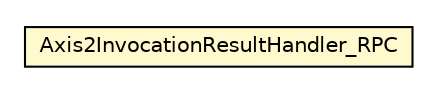 #!/usr/local/bin/dot
#
# Class diagram 
# Generated by UMLGraph version R5_6-24-gf6e263 (http://www.umlgraph.org/)
#

digraph G {
	edge [fontname="Helvetica",fontsize=10,labelfontname="Helvetica",labelfontsize=10];
	node [fontname="Helvetica",fontsize=10,shape=plaintext];
	nodesep=0.25;
	ranksep=0.5;
	// org.universAAL.ri.wsdlToolkit.invocation.Axis2InvocationResultHandler_RPC
	c2263300 [label=<<table title="org.universAAL.ri.wsdlToolkit.invocation.Axis2InvocationResultHandler_RPC" border="0" cellborder="1" cellspacing="0" cellpadding="2" port="p" bgcolor="lemonChiffon" href="./Axis2InvocationResultHandler_RPC.html">
		<tr><td><table border="0" cellspacing="0" cellpadding="1">
<tr><td align="center" balign="center"> Axis2InvocationResultHandler_RPC </td></tr>
		</table></td></tr>
		</table>>, URL="./Axis2InvocationResultHandler_RPC.html", fontname="Helvetica", fontcolor="black", fontsize=10.0];
}

